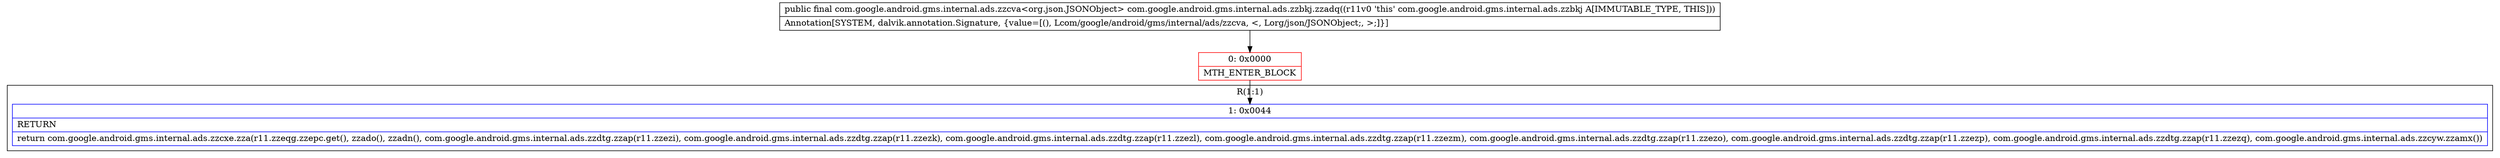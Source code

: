 digraph "CFG forcom.google.android.gms.internal.ads.zzbkj.zzadq()Lcom\/google\/android\/gms\/internal\/ads\/zzcva;" {
subgraph cluster_Region_1620214389 {
label = "R(1:1)";
node [shape=record,color=blue];
Node_1 [shape=record,label="{1\:\ 0x0044|RETURN\l|return com.google.android.gms.internal.ads.zzcxe.zza(r11.zzeqg.zzepc.get(), zzado(), zzadn(), com.google.android.gms.internal.ads.zzdtg.zzap(r11.zzezi), com.google.android.gms.internal.ads.zzdtg.zzap(r11.zzezk), com.google.android.gms.internal.ads.zzdtg.zzap(r11.zzezl), com.google.android.gms.internal.ads.zzdtg.zzap(r11.zzezm), com.google.android.gms.internal.ads.zzdtg.zzap(r11.zzezo), com.google.android.gms.internal.ads.zzdtg.zzap(r11.zzezp), com.google.android.gms.internal.ads.zzdtg.zzap(r11.zzezq), com.google.android.gms.internal.ads.zzcyw.zzamx())\l}"];
}
Node_0 [shape=record,color=red,label="{0\:\ 0x0000|MTH_ENTER_BLOCK\l}"];
MethodNode[shape=record,label="{public final com.google.android.gms.internal.ads.zzcva\<org.json.JSONObject\> com.google.android.gms.internal.ads.zzbkj.zzadq((r11v0 'this' com.google.android.gms.internal.ads.zzbkj A[IMMUTABLE_TYPE, THIS]))  | Annotation[SYSTEM, dalvik.annotation.Signature, \{value=[(), Lcom\/google\/android\/gms\/internal\/ads\/zzcva, \<, Lorg\/json\/JSONObject;, \>;]\}]\l}"];
MethodNode -> Node_0;
Node_0 -> Node_1;
}

